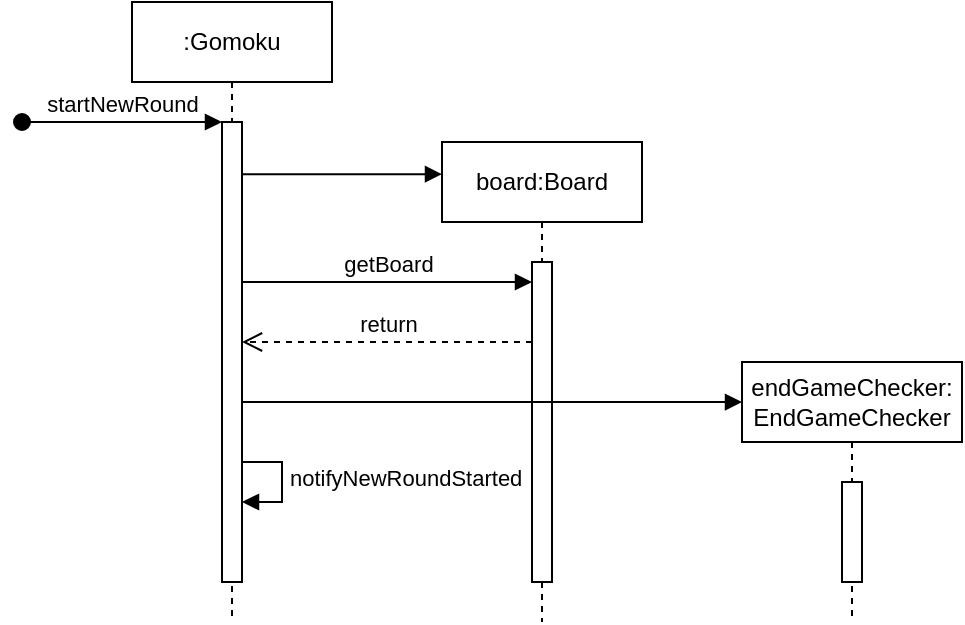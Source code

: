 <mxfile version="14.1.7" type="device"><diagram id="Hz-y2-ILQJ_zyPWHTpxT" name="Page-1"><mxGraphModel dx="387" dy="180" grid="1" gridSize="10" guides="1" tooltips="1" connect="1" arrows="1" fold="1" page="1" pageScale="1" pageWidth="1169" pageHeight="827" math="0" shadow="0"><root><mxCell id="0"/><mxCell id="1" parent="0"/><mxCell id="efdsvczgiqC2QOKWdL7L-33" value="notifyNewRoundStarted" style="edgeStyle=orthogonalEdgeStyle;html=1;align=left;spacingLeft=2;endArrow=block;rounded=0;entryX=1;entryY=0;" parent="1" edge="1"><mxGeometry relative="1" as="geometry"><mxPoint x="335" y="300" as="sourcePoint"/><Array as="points"><mxPoint x="360" y="300"/></Array><mxPoint x="340" y="320" as="targetPoint"/></mxGeometry></mxCell><mxCell id="efdsvczgiqC2QOKWdL7L-17" value=":Gomoku" style="shape=umlLifeline;perimeter=lifelinePerimeter;whiteSpace=wrap;html=1;container=1;collapsible=0;recursiveResize=0;outlineConnect=0;" parent="1" vertex="1"><mxGeometry x="285" y="70" width="100" height="310" as="geometry"/></mxCell><mxCell id="efdsvczgiqC2QOKWdL7L-18" value="" style="html=1;points=[];perimeter=orthogonalPerimeter;" parent="efdsvczgiqC2QOKWdL7L-17" vertex="1"><mxGeometry x="45" y="60" width="10" height="230" as="geometry"/></mxCell><mxCell id="efdsvczgiqC2QOKWdL7L-19" value="startNewRound" style="html=1;verticalAlign=bottom;startArrow=oval;endArrow=block;startSize=8;" parent="efdsvczgiqC2QOKWdL7L-17" target="efdsvczgiqC2QOKWdL7L-18" edge="1"><mxGeometry relative="1" as="geometry"><mxPoint x="-55" y="60" as="sourcePoint"/></mxGeometry></mxCell><mxCell id="efdsvczgiqC2QOKWdL7L-20" value="board:Board" style="shape=umlLifeline;perimeter=lifelinePerimeter;whiteSpace=wrap;html=1;container=1;collapsible=0;recursiveResize=0;outlineConnect=0;" parent="1" vertex="1"><mxGeometry x="440" y="140" width="100" height="240" as="geometry"/></mxCell><mxCell id="efdsvczgiqC2QOKWdL7L-21" value="&amp;nbsp;&amp;nbsp;&amp;nbsp;&amp;nbsp;&amp;nbsp;&amp;nbsp;&amp;nbsp;&amp;nbsp;&amp;nbsp;&amp;nbsp;&amp;nbsp;&amp;nbsp;&amp;nbsp;&amp;nbsp;&amp;nbsp;&amp;nbsp;&amp;nbsp; " style="html=1;verticalAlign=bottom;endArrow=block;entryX=0;entryY=0.067;entryDx=0;entryDy=0;entryPerimeter=0;" parent="1" source="efdsvczgiqC2QOKWdL7L-18" target="efdsvczgiqC2QOKWdL7L-20" edge="1"><mxGeometry width="80" relative="1" as="geometry"><mxPoint x="350" y="140" as="sourcePoint"/><mxPoint x="430" y="160" as="targetPoint"/></mxGeometry></mxCell><mxCell id="efdsvczgiqC2QOKWdL7L-22" value="" style="html=1;points=[];perimeter=orthogonalPerimeter;" parent="1" vertex="1"><mxGeometry x="485" y="200" width="10" height="160" as="geometry"/></mxCell><mxCell id="efdsvczgiqC2QOKWdL7L-23" value="getBoard" style="html=1;verticalAlign=bottom;endArrow=block;" parent="1" source="efdsvczgiqC2QOKWdL7L-18" target="efdsvczgiqC2QOKWdL7L-22" edge="1"><mxGeometry width="80" relative="1" as="geometry"><mxPoint x="360" y="210" as="sourcePoint"/><mxPoint x="450" y="210" as="targetPoint"/><Array as="points"><mxPoint x="410" y="210"/></Array></mxGeometry></mxCell><mxCell id="efdsvczgiqC2QOKWdL7L-26" value="return" style="html=1;verticalAlign=bottom;endArrow=open;dashed=1;endSize=8;" parent="1" source="efdsvczgiqC2QOKWdL7L-22" target="efdsvczgiqC2QOKWdL7L-18" edge="1"><mxGeometry relative="1" as="geometry"><mxPoint x="450" y="240" as="sourcePoint"/><mxPoint x="370" y="240" as="targetPoint"/><Array as="points"><mxPoint x="410" y="240"/></Array></mxGeometry></mxCell><mxCell id="efdsvczgiqC2QOKWdL7L-27" value="endGameChecker: EndGameChecker" style="shape=umlLifeline;perimeter=lifelinePerimeter;whiteSpace=wrap;html=1;container=1;collapsible=0;recursiveResize=0;outlineConnect=0;" parent="1" vertex="1"><mxGeometry x="590" y="250" width="110" height="130" as="geometry"/></mxCell><mxCell id="efdsvczgiqC2QOKWdL7L-37" value="" style="html=1;points=[];perimeter=orthogonalPerimeter;" parent="efdsvczgiqC2QOKWdL7L-27" vertex="1"><mxGeometry x="50" y="60" width="10" height="50" as="geometry"/></mxCell><mxCell id="efdsvczgiqC2QOKWdL7L-28" value="&amp;nbsp;&amp;nbsp;&amp;nbsp;&amp;nbsp;&amp;nbsp;&amp;nbsp;&amp;nbsp;&amp;nbsp;&amp;nbsp;&amp;nbsp;&amp;nbsp; " style="html=1;verticalAlign=bottom;endArrow=block;entryX=0;entryY=0.154;entryDx=0;entryDy=0;entryPerimeter=0;" parent="1" source="efdsvczgiqC2QOKWdL7L-18" target="efdsvczgiqC2QOKWdL7L-27" edge="1"><mxGeometry width="80" relative="1" as="geometry"><mxPoint x="350" y="280" as="sourcePoint"/><mxPoint x="580" y="270" as="targetPoint"/><Array as="points"><mxPoint x="470" y="270"/></Array></mxGeometry></mxCell></root></mxGraphModel></diagram></mxfile>